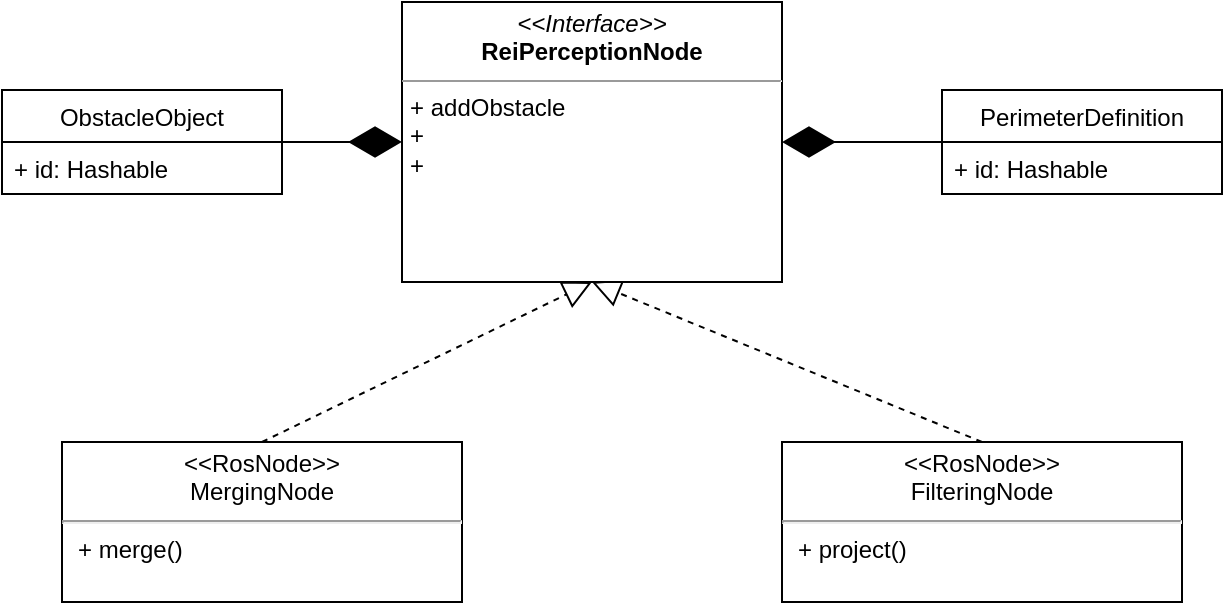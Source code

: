 <mxfile version="13.4.5" type="device" pages="2"><diagram id="OgS2MtaRUDvLzNFs99W1" name="GeneralStructure"><mxGraphModel dx="2062" dy="815" grid="1" gridSize="10" guides="1" tooltips="1" connect="1" arrows="1" fold="1" page="1" pageScale="1" pageWidth="850" pageHeight="1100" math="0" shadow="0"><root><mxCell id="0"/><mxCell id="1" parent="0"/><mxCell id="_7Nvae4xEJLiJnksAcF9-1" value="&lt;p style=&quot;margin: 0px ; margin-top: 4px ; text-align: center&quot;&gt;&amp;lt;&amp;lt;RosNode&amp;gt;&amp;gt;&lt;br&gt;MergingNode&lt;/p&gt;&lt;hr&gt;&lt;p style=&quot;text-align: left ; margin: 0px 0px 0px 8px&quot;&gt;+ merge()&lt;/p&gt;" style="shape=rect;html=1;overflow=fill;whiteSpace=wrap;align=center;" vertex="1" parent="1"><mxGeometry x="100" y="270" width="200" height="80" as="geometry"/></mxCell><mxCell id="_7Nvae4xEJLiJnksAcF9-2" value="&lt;p style=&quot;margin: 0px ; margin-top: 4px ; text-align: center&quot;&gt;&amp;lt;&amp;lt;RosNode&amp;gt;&amp;gt;&lt;br&gt;FilteringNode&lt;/p&gt;&lt;hr&gt;&lt;p style=&quot;text-align: left ; margin: 0px 0px 0px 8px&quot;&gt;+ project()&lt;/p&gt;" style="shape=rect;html=1;overflow=fill;whiteSpace=wrap;align=center;" vertex="1" parent="1"><mxGeometry x="460" y="270" width="200" height="80" as="geometry"/></mxCell><mxCell id="_7Nvae4xEJLiJnksAcF9-5" value="" style="edgeStyle=none;html=1;endSize=12;endArrow=block;endFill=0;dashed=1;exitX=0.5;exitY=0;exitDx=0;exitDy=0;entryX=0.5;entryY=1;entryDx=0;entryDy=0;" edge="1" parent="1" source="_7Nvae4xEJLiJnksAcF9-1" target="KHonBWY9bjeKRdP0cXe3-1"><mxGeometry width="160" relative="1" as="geometry"><mxPoint x="430" y="490" as="sourcePoint"/><mxPoint x="380" y="200" as="targetPoint"/></mxGeometry></mxCell><mxCell id="_7Nvae4xEJLiJnksAcF9-6" value="" style="edgeStyle=none;html=1;endSize=12;endArrow=block;endFill=0;dashed=1;exitX=0.5;exitY=0;exitDx=0;exitDy=0;entryX=0.5;entryY=1;entryDx=0;entryDy=0;" edge="1" parent="1" source="_7Nvae4xEJLiJnksAcF9-2" target="KHonBWY9bjeKRdP0cXe3-1"><mxGeometry width="160" relative="1" as="geometry"><mxPoint x="330" y="490" as="sourcePoint"/><mxPoint x="380" y="200" as="targetPoint"/></mxGeometry></mxCell><mxCell id="KHonBWY9bjeKRdP0cXe3-1" value="&lt;p style=&quot;margin: 0px ; margin-top: 4px ; text-align: center&quot;&gt;&lt;i&gt;&amp;lt;&amp;lt;Interface&amp;gt;&amp;gt;&lt;/i&gt;&lt;br&gt;&lt;b&gt;ReiPerceptionNode&lt;/b&gt;&lt;/p&gt;&lt;hr size=&quot;1&quot;&gt;&lt;p style=&quot;margin: 0px ; margin-left: 4px&quot;&gt;&lt;/p&gt;&lt;p style=&quot;margin: 0px ; margin-left: 4px&quot;&gt;+ addObstacle&lt;br&gt;+&amp;nbsp;&lt;/p&gt;&lt;p style=&quot;margin: 0px ; margin-left: 4px&quot;&gt;+&amp;nbsp;&lt;/p&gt;" style="verticalAlign=top;align=left;overflow=fill;fontSize=12;fontFamily=Helvetica;html=1;" vertex="1" parent="1"><mxGeometry x="270" y="50" width="190" height="140" as="geometry"/></mxCell><mxCell id="KHonBWY9bjeKRdP0cXe3-6" value="" style="endArrow=diamondThin;endFill=1;endSize=24;html=1;entryX=0;entryY=0.5;entryDx=0;entryDy=0;" edge="1" parent="1" source="KHonBWY9bjeKRdP0cXe3-2" target="KHonBWY9bjeKRdP0cXe3-1"><mxGeometry width="160" relative="1" as="geometry"><mxPoint x="590" y="90" as="sourcePoint"/><mxPoint x="750" y="90" as="targetPoint"/></mxGeometry></mxCell><mxCell id="KHonBWY9bjeKRdP0cXe3-2" value="ObstacleObject" style="swimlane;fontStyle=0;childLayout=stackLayout;horizontal=1;startSize=26;fillColor=none;horizontalStack=0;resizeParent=1;resizeParentMax=0;resizeLast=0;collapsible=1;marginBottom=0;" vertex="1" parent="1"><mxGeometry x="70" y="94" width="140" height="52" as="geometry"/></mxCell><mxCell id="KHonBWY9bjeKRdP0cXe3-3" value="+ id: Hashable" style="text;strokeColor=none;fillColor=none;align=left;verticalAlign=top;spacingLeft=4;spacingRight=4;overflow=hidden;rotatable=0;points=[[0,0.5],[1,0.5]];portConstraint=eastwest;" vertex="1" parent="KHonBWY9bjeKRdP0cXe3-2"><mxGeometry y="26" width="140" height="26" as="geometry"/></mxCell><mxCell id="DafPoXWAWnrzZPXouqZd-2" value="PerimeterDefinition" style="swimlane;fontStyle=0;childLayout=stackLayout;horizontal=1;startSize=26;fillColor=none;horizontalStack=0;resizeParent=1;resizeParentMax=0;resizeLast=0;collapsible=1;marginBottom=0;" vertex="1" parent="1"><mxGeometry x="540" y="94" width="140" height="52" as="geometry"/></mxCell><mxCell id="DafPoXWAWnrzZPXouqZd-3" value="+ id: Hashable" style="text;strokeColor=none;fillColor=none;align=left;verticalAlign=top;spacingLeft=4;spacingRight=4;overflow=hidden;rotatable=0;points=[[0,0.5],[1,0.5]];portConstraint=eastwest;" vertex="1" parent="DafPoXWAWnrzZPXouqZd-2"><mxGeometry y="26" width="140" height="26" as="geometry"/></mxCell><mxCell id="DafPoXWAWnrzZPXouqZd-4" value="" style="endArrow=diamondThin;endFill=1;endSize=24;html=1;" edge="1" parent="1" source="DafPoXWAWnrzZPXouqZd-2" target="KHonBWY9bjeKRdP0cXe3-1"><mxGeometry width="160" relative="1" as="geometry"><mxPoint x="220" y="130" as="sourcePoint"/><mxPoint x="280" y="130" as="targetPoint"/></mxGeometry></mxCell></root></mxGraphModel></diagram><diagram id="w_DutQQRo169hH7LWFi9" name="NodeRepresentation"><mxGraphModel dx="1718" dy="679" grid="1" gridSize="10" guides="1" tooltips="1" connect="1" arrows="1" fold="1" page="1" pageScale="1" pageWidth="850" pageHeight="1100" math="0" shadow="0"><root><mxCell id="_PhldVGpc_OLzyInCbUf-0"/><mxCell id="_PhldVGpc_OLzyInCbUf-1" parent="_PhldVGpc_OLzyInCbUf-0"/><mxCell id="FCCAoqOWzXZGU3pG6NpA-21" value="" style="rounded=0;whiteSpace=wrap;html=1;fillColor=#dae8fc;strokeColor=#6c8ebf;" vertex="1" parent="_PhldVGpc_OLzyInCbUf-1"><mxGeometry x="310" y="110" width="150" height="300" as="geometry"/></mxCell><mxCell id="FCCAoqOWzXZGU3pG6NpA-0" value="ReiEnviornmentNode" style="ellipse;whiteSpace=wrap;html=1;aspect=fixed;" vertex="1" parent="_PhldVGpc_OLzyInCbUf-1"><mxGeometry x="340" y="170" width="220" height="220" as="geometry"/></mxCell><mxCell id="FCCAoqOWzXZGU3pG6NpA-1" value="" style="rounded=0;whiteSpace=wrap;html=1;" vertex="1" parent="_PhldVGpc_OLzyInCbUf-1"><mxGeometry x="330" y="270" width="20" height="20" as="geometry"/></mxCell><mxCell id="FCCAoqOWzXZGU3pG6NpA-2" value="" style="rounded=0;whiteSpace=wrap;html=1;" vertex="1" parent="_PhldVGpc_OLzyInCbUf-1"><mxGeometry x="340" y="240" width="20" height="20" as="geometry"/></mxCell><mxCell id="FCCAoqOWzXZGU3pG6NpA-3" value="" style="rounded=0;whiteSpace=wrap;html=1;" vertex="1" parent="_PhldVGpc_OLzyInCbUf-1"><mxGeometry x="350" y="330" width="20" height="20" as="geometry"/></mxCell><mxCell id="FCCAoqOWzXZGU3pG6NpA-4" value="" style="rounded=0;whiteSpace=wrap;html=1;" vertex="1" parent="_PhldVGpc_OLzyInCbUf-1"><mxGeometry x="340" y="300" width="20" height="20" as="geometry"/></mxCell><mxCell id="FCCAoqOWzXZGU3pG6NpA-5" value="" style="rounded=0;whiteSpace=wrap;html=1;" vertex="1" parent="_PhldVGpc_OLzyInCbUf-1"><mxGeometry x="350" y="210" width="20" height="20" as="geometry"/></mxCell><mxCell id="FCCAoqOWzXZGU3pG6NpA-7" value="" style="rounded=0;whiteSpace=wrap;html=1;" vertex="1" parent="_PhldVGpc_OLzyInCbUf-1"><mxGeometry x="370" y="360" width="20" height="20" as="geometry"/></mxCell><mxCell id="FCCAoqOWzXZGU3pG6NpA-8" value="" style="rounded=0;whiteSpace=wrap;html=1;" vertex="1" parent="_PhldVGpc_OLzyInCbUf-1"><mxGeometry x="400" y="370" width="20" height="20" as="geometry"/></mxCell><mxCell id="FCCAoqOWzXZGU3pG6NpA-9" value="" style="rounded=0;whiteSpace=wrap;html=1;" vertex="1" parent="_PhldVGpc_OLzyInCbUf-1"><mxGeometry x="400" y="170" width="20" height="20" as="geometry"/></mxCell><mxCell id="FCCAoqOWzXZGU3pG6NpA-10" value="" style="rhombus;whiteSpace=wrap;html=1;" vertex="1" parent="_PhldVGpc_OLzyInCbUf-1"><mxGeometry x="510" y="180" width="20" height="20" as="geometry"/></mxCell><mxCell id="FCCAoqOWzXZGU3pG6NpA-11" value="" style="rhombus;whiteSpace=wrap;html=1;" vertex="1" parent="_PhldVGpc_OLzyInCbUf-1"><mxGeometry x="540" y="210" width="20" height="20" as="geometry"/></mxCell><mxCell id="FCCAoqOWzXZGU3pG6NpA-12" value="" style="rhombus;whiteSpace=wrap;html=1;" vertex="1" parent="_PhldVGpc_OLzyInCbUf-1"><mxGeometry x="550" y="240" width="20" height="20" as="geometry"/></mxCell><mxCell id="FCCAoqOWzXZGU3pG6NpA-13" value="" style="rhombus;whiteSpace=wrap;html=1;" vertex="1" parent="_PhldVGpc_OLzyInCbUf-1"><mxGeometry x="550" y="270" width="20" height="20" as="geometry"/></mxCell><mxCell id="FCCAoqOWzXZGU3pG6NpA-14" value="..." style="text;html=1;strokeColor=none;fillColor=none;align=center;verticalAlign=middle;whiteSpace=wrap;rounded=0;" vertex="1" parent="_PhldVGpc_OLzyInCbUf-1"><mxGeometry x="350" y="170" width="40" height="20" as="geometry"/></mxCell><mxCell id="FCCAoqOWzXZGU3pG6NpA-15" value="" style="rhombus;whiteSpace=wrap;html=1;" vertex="1" parent="_PhldVGpc_OLzyInCbUf-1"><mxGeometry x="540" y="310" width="20" height="20" as="geometry"/></mxCell><mxCell id="FCCAoqOWzXZGU3pG6NpA-16" value="" style="rhombus;whiteSpace=wrap;html=1;" vertex="1" parent="_PhldVGpc_OLzyInCbUf-1"><mxGeometry x="520" y="350" width="20" height="20" as="geometry"/></mxCell><mxCell id="FCCAoqOWzXZGU3pG6NpA-17" value="" style="rounded=0;whiteSpace=wrap;html=1;" vertex="1" parent="_PhldVGpc_OLzyInCbUf-1"><mxGeometry x="440" y="160" width="20" height="20" as="geometry"/></mxCell><mxCell id="FCCAoqOWzXZGU3pG6NpA-19" value="" style="rhombus;whiteSpace=wrap;html=1;" vertex="1" parent="_PhldVGpc_OLzyInCbUf-1"><mxGeometry x="490" y="370" width="20" height="20" as="geometry"/></mxCell><mxCell id="FCCAoqOWzXZGU3pG6NpA-20" value="Sensory&lt;br&gt;Input data" style="text;html=1;strokeColor=none;fillColor=none;align=center;verticalAlign=middle;whiteSpace=wrap;rounded=0;" vertex="1" parent="_PhldVGpc_OLzyInCbUf-1"><mxGeometry x="330" y="120" width="40" height="20" as="geometry"/></mxCell><mxCell id="FCCAoqOWzXZGU3pG6NpA-22" value="Representation&lt;br&gt;output information" style="text;html=1;strokeColor=none;fillColor=none;align=center;verticalAlign=middle;whiteSpace=wrap;rounded=0;" vertex="1" parent="_PhldVGpc_OLzyInCbUf-1"><mxGeometry x="510" y="120" width="40" height="20" as="geometry"/></mxCell><mxCell id="FCCAoqOWzXZGU3pG6NpA-23" value="Visual &lt;br&gt;information" style="shape=step;perimeter=stepPerimeter;whiteSpace=wrap;html=1;fixedSize=1;" vertex="1" parent="_PhldVGpc_OLzyInCbUf-1"><mxGeometry x="210" y="190" width="120" height="40" as="geometry"/></mxCell><mxCell id="FCCAoqOWzXZGU3pG6NpA-24" value="Sensory spatial&amp;nbsp;&lt;br&gt;information&lt;br&gt;(Point cloud)" style="shape=step;perimeter=stepPerimeter;whiteSpace=wrap;html=1;fixedSize=1;" vertex="1" parent="_PhldVGpc_OLzyInCbUf-1"><mxGeometry x="210" y="240" width="120" height="50" as="geometry"/></mxCell><mxCell id="FCCAoqOWzXZGU3pG6NpA-28" style="edgeStyle=orthogonalEdgeStyle;rounded=0;orthogonalLoop=1;jettySize=auto;html=1;exitX=0.5;exitY=0;exitDx=0;exitDy=0;entryX=0.634;entryY=0.985;entryDx=0;entryDy=0;entryPerimeter=0;" edge="1" parent="_PhldVGpc_OLzyInCbUf-1" source="FCCAoqOWzXZGU3pG6NpA-26" target="FCCAoqOWzXZGU3pG6NpA-0"><mxGeometry relative="1" as="geometry"/></mxCell><mxCell id="FCCAoqOWzXZGU3pG6NpA-26" value="Semantics" style="shape=cylinder;whiteSpace=wrap;html=1;boundedLbl=1;backgroundOutline=1;" vertex="1" parent="_PhldVGpc_OLzyInCbUf-1"><mxGeometry x="460" y="430" width="90" height="80" as="geometry"/></mxCell><mxCell id="FCCAoqOWzXZGU3pG6NpA-29" style="edgeStyle=orthogonalEdgeStyle;rounded=0;orthogonalLoop=1;jettySize=auto;html=1;exitX=0.5;exitY=0;exitDx=0;exitDy=0;entryX=0.452;entryY=0.996;entryDx=0;entryDy=0;entryPerimeter=0;" edge="1" parent="_PhldVGpc_OLzyInCbUf-1" source="FCCAoqOWzXZGU3pG6NpA-27" target="FCCAoqOWzXZGU3pG6NpA-0"><mxGeometry relative="1" as="geometry"><Array as="points"><mxPoint x="360" y="420"/><mxPoint x="439" y="420"/></Array></mxGeometry></mxCell><mxCell id="FCCAoqOWzXZGU3pG6NpA-27" value="Specifications" style="shape=cylinder;whiteSpace=wrap;html=1;boundedLbl=1;backgroundOutline=1;" vertex="1" parent="_PhldVGpc_OLzyInCbUf-1"><mxGeometry x="315" y="430" width="90" height="80" as="geometry"/></mxCell><mxCell id="FCCAoqOWzXZGU3pG6NpA-30" value="State information" style="shape=step;perimeter=stepPerimeter;whiteSpace=wrap;html=1;fixedSize=1;direction=south;" vertex="1" parent="_PhldVGpc_OLzyInCbUf-1"><mxGeometry x="415" y="30" width="70" height="120" as="geometry"/></mxCell><mxCell id="FCCAoqOWzXZGU3pG6NpA-31" value="Distance&lt;br&gt;information" style="shape=step;perimeter=stepPerimeter;whiteSpace=wrap;html=1;fixedSize=1;" vertex="1" parent="_PhldVGpc_OLzyInCbUf-1"><mxGeometry x="590" y="190" width="120" height="40" as="geometry"/></mxCell><mxCell id="FCCAoqOWzXZGU3pG6NpA-32" value="Obstacle map" style="shape=step;perimeter=stepPerimeter;whiteSpace=wrap;html=1;fixedSize=1;" vertex="1" parent="_PhldVGpc_OLzyInCbUf-1"><mxGeometry x="590" y="240" width="120" height="40" as="geometry"/></mxCell><mxCell id="FCCAoqOWzXZGU3pG6NpA-33" value="Grid map" style="shape=step;perimeter=stepPerimeter;whiteSpace=wrap;html=1;fixedSize=1;" vertex="1" parent="_PhldVGpc_OLzyInCbUf-1"><mxGeometry x="590" y="290" width="120" height="40" as="geometry"/></mxCell></root></mxGraphModel></diagram></mxfile>